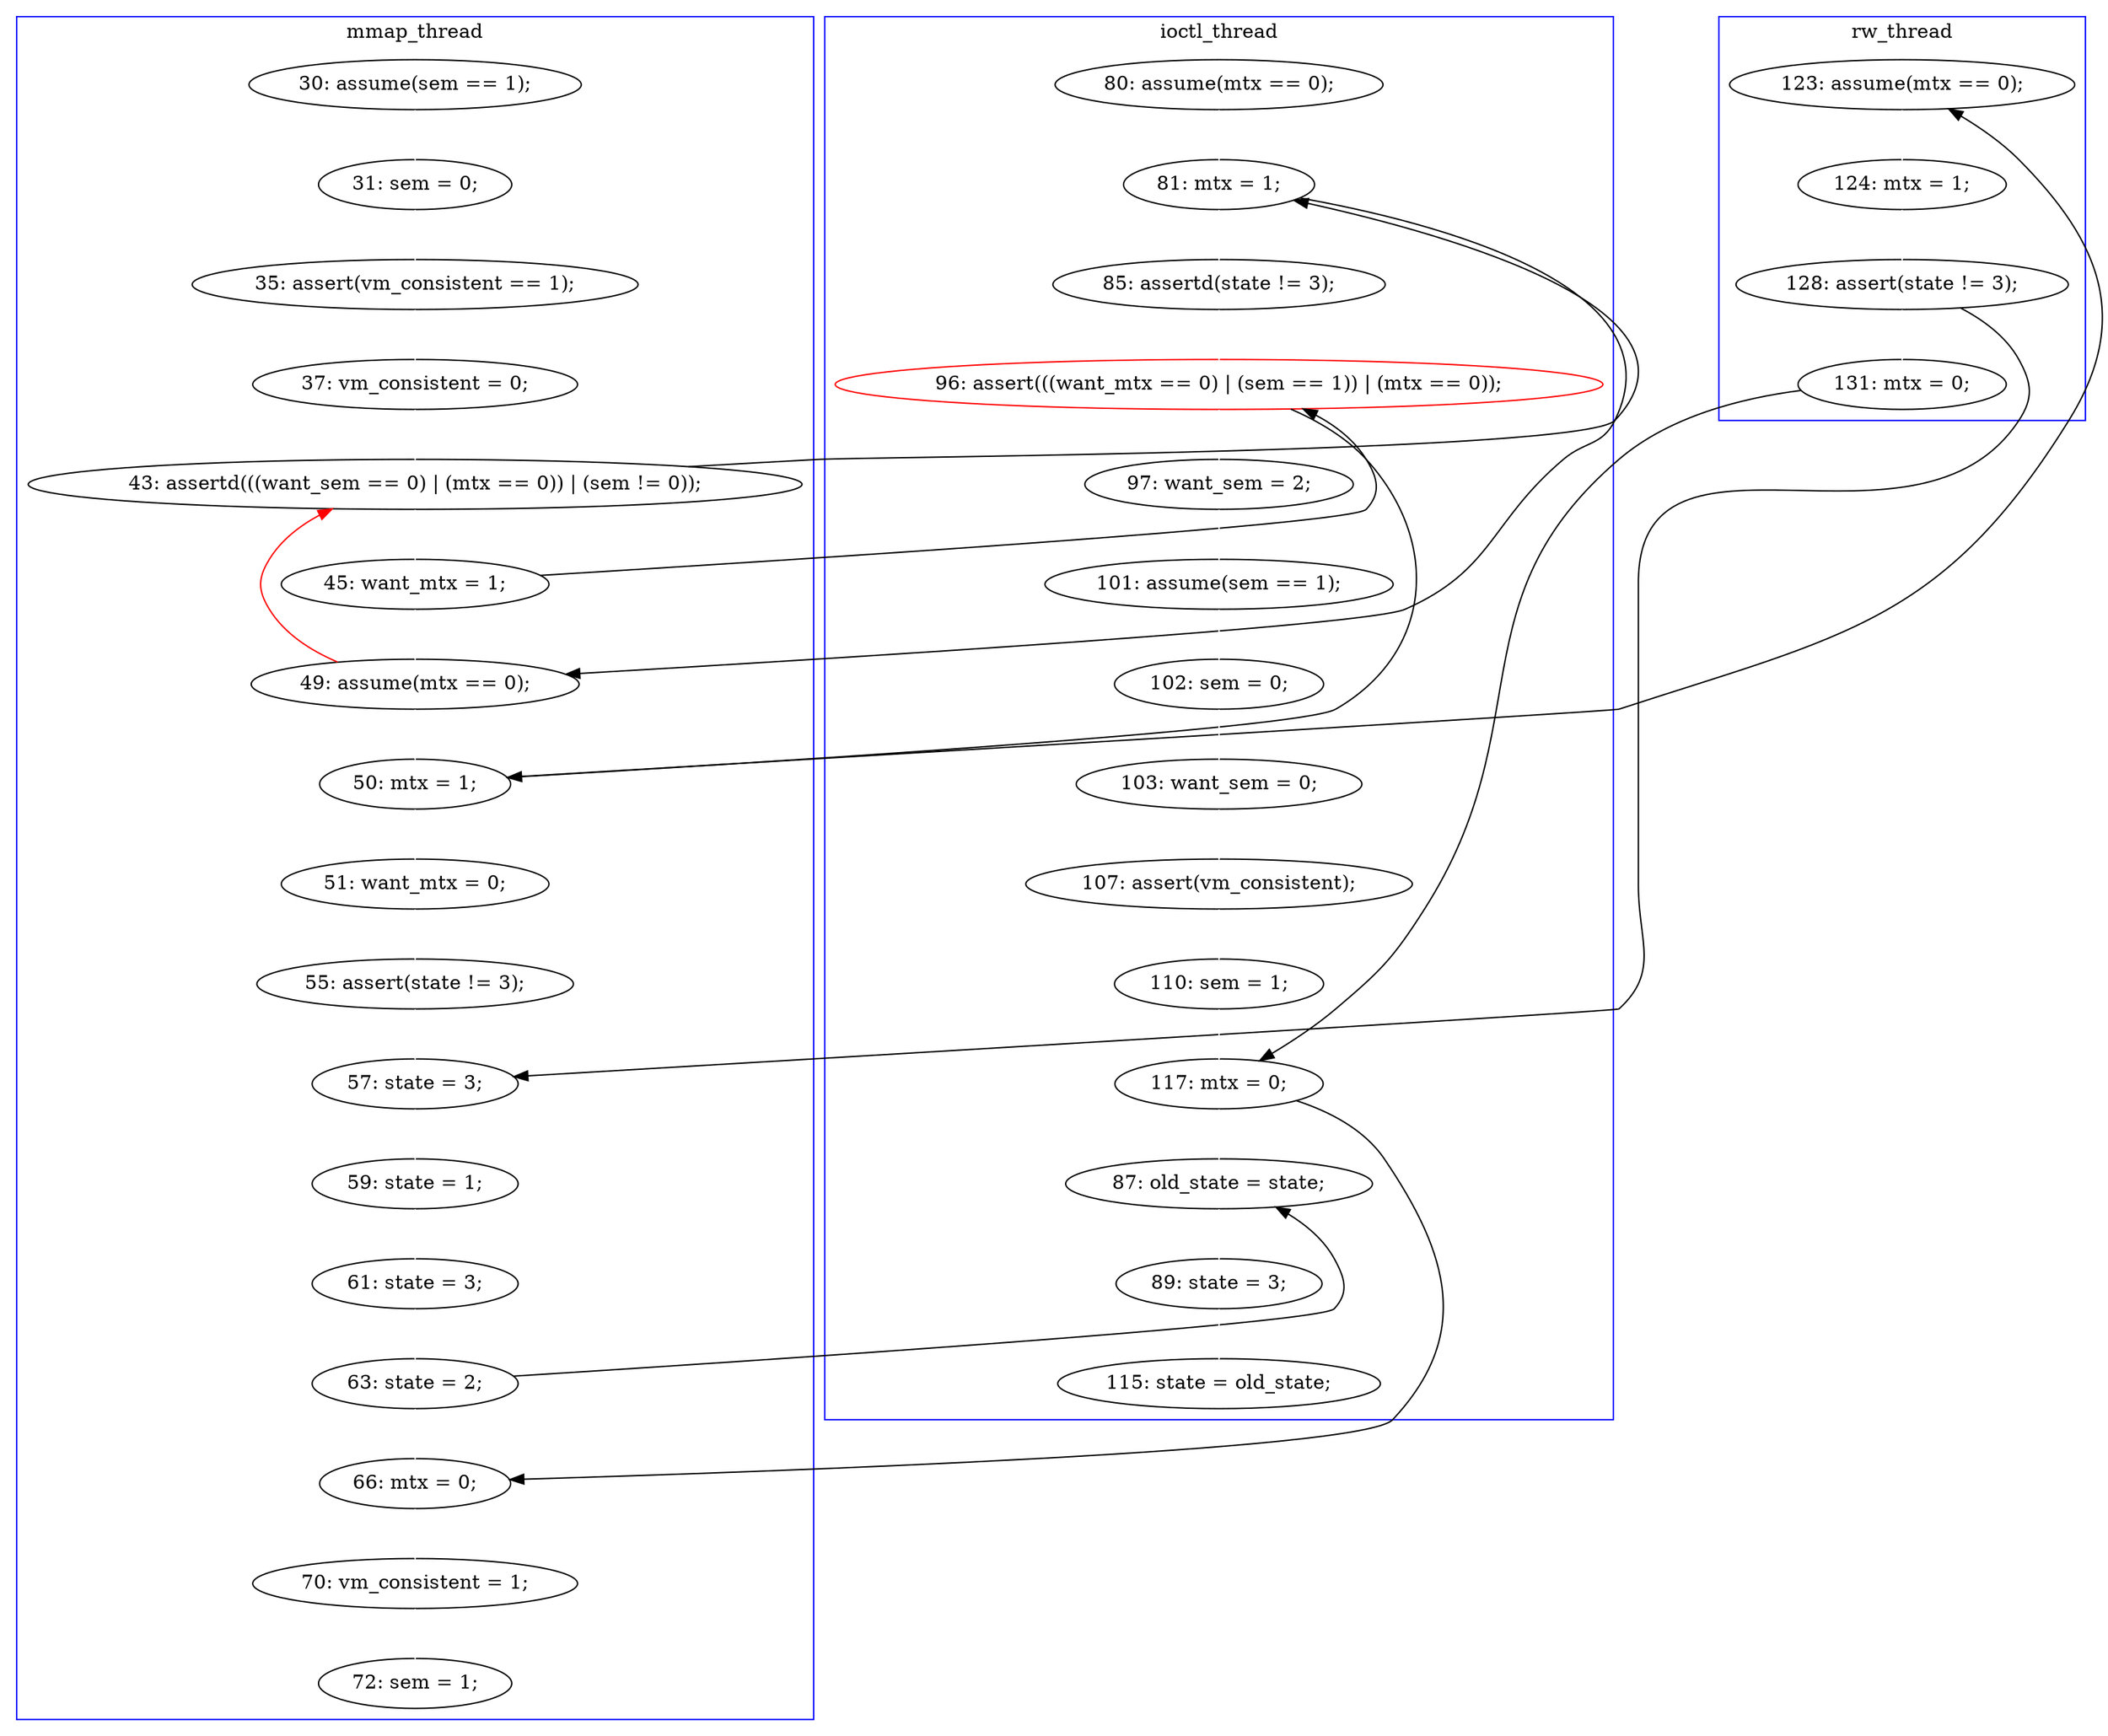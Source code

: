 digraph Counterexample {
	20 -> 22 [color = white, style = solid]
	11 -> 12 [color = white, style = solid]
	43 -> 49 [color = white, style = solid]
	41 -> 43 [color = white, style = solid]
	19 -> 20 [color = white, style = solid]
	24 -> 33 [color = black, style = solid, constraint = false]
	18 -> 19 [color = white, style = solid]
	19 -> 23 [color = black, style = solid, constraint = false]
	35 -> 38 [color = white, style = solid]
	35 -> 37 [color = black, style = solid, constraint = false]
	24 -> 25 [color = white, style = solid]
	16 -> 22 [color = black, style = solid, constraint = false]
	38 -> 45 [color = black, style = solid, constraint = false]
	29 -> 30 [color = white, style = solid]
	22 -> 24 [color = black, style = solid, constraint = false]
	34 -> 35 [color = white, style = solid]
	43 -> 46 [color = black, style = solid, constraint = false]
	13 -> 14 [color = white, style = solid]
	45 -> 46 [color = white, style = solid]
	25 -> 27 [color = white, style = solid]
	30 -> 31 [color = white, style = solid]
	46 -> 47 [color = white, style = solid]
	31 -> 42 [color = white, style = solid]
	12 -> 13 [color = white, style = solid]
	15 -> 19 [color = black, style = solid, constraint = false]
	42 -> 44 [color = white, style = solid]
	37 -> 39 [color = white, style = solid]
	27 -> 37 [color = white, style = solid]
	45 -> 49 [color = black, style = solid, constraint = false]
	51 -> 52 [color = white, style = solid]
	28 -> 29 [color = white, style = solid]
	14 -> 15 [color = white, style = solid]
	16 -> 23 [color = white, style = solid]
	15 -> 16 [color = white, style = solid]
	39 -> 41 [color = white, style = solid]
	23 -> 24 [color = white, style = solid]
	23 -> 15 [color = red, style = solid, constraint = false]
	47 -> 48 [color = white, style = solid]
	44 -> 45 [color = white, style = solid]
	49 -> 51 [color = white, style = solid]
	33 -> 34 [color = white, style = solid]
	22 -> 28 [color = white, style = solid]
	subgraph cluster3 {
		label = rw_thread
		color = blue
		34  [label = "124: mtx = 1;"]
		38  [label = "131: mtx = 0;"]
		35  [label = "128: assert(state != 3);"]
		33  [label = "123: assume(mtx == 0);"]
	}
	subgraph cluster1 {
		label = mmap_thread
		color = blue
		11  [label = "30: assume(sem == 1);"]
		52  [label = "72: sem = 1;"]
		23  [label = "49: assume(mtx == 0);"]
		39  [label = "59: state = 1;"]
		16  [label = "45: want_mtx = 1;"]
		41  [label = "61: state = 3;"]
		37  [label = "57: state = 3;"]
		25  [label = "51: want_mtx = 0;"]
		14  [label = "37: vm_consistent = 0;"]
		49  [label = "66: mtx = 0;"]
		15  [label = "43: assertd(((want_sem == 0) | (mtx == 0)) | (sem != 0));"]
		13  [label = "35: assert(vm_consistent == 1);"]
		24  [label = "50: mtx = 1;"]
		27  [label = "55: assert(state != 3);"]
		12  [label = "31: sem = 0;"]
		43  [label = "63: state = 2;"]
		51  [label = "70: vm_consistent = 1;"]
	}
	subgraph cluster2 {
		label = ioctl_thread
		color = blue
		31  [label = "103: want_sem = 0;"]
		46  [label = "87: old_state = state;"]
		47  [label = "89: state = 3;"]
		22  [label = "96: assert(((want_mtx == 0) | (sem == 1)) | (mtx == 0));", color = red]
		20  [label = "85: assertd(state != 3);"]
		45  [label = "117: mtx = 0;"]
		42  [label = "107: assert(vm_consistent);"]
		29  [label = "101: assume(sem == 1);"]
		44  [label = "110: sem = 1;"]
		48  [label = "115: state = old_state;"]
		19  [label = "81: mtx = 1;"]
		30  [label = "102: sem = 0;"]
		18  [label = "80: assume(mtx == 0);"]
		28  [label = "97: want_sem = 2;"]
	}
}
